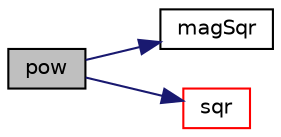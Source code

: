digraph "pow"
{
  bgcolor="transparent";
  edge [fontname="Helvetica",fontsize="10",labelfontname="Helvetica",labelfontsize="10"];
  node [fontname="Helvetica",fontsize="10",shape=record];
  rankdir="LR";
  Node142489 [label="pow",height=0.2,width=0.4,color="black", fillcolor="grey75", style="filled", fontcolor="black"];
  Node142489 -> Node142490 [color="midnightblue",fontsize="10",style="solid",fontname="Helvetica"];
  Node142490 [label="magSqr",height=0.2,width=0.4,color="black",URL="$a21851.html#ae6fff2c6981e6d9618aa5038e69def6e"];
  Node142489 -> Node142491 [color="midnightblue",fontsize="10",style="solid",fontname="Helvetica"];
  Node142491 [label="sqr",height=0.2,width=0.4,color="red",URL="$a21851.html#a277dc11c581d53826ab5090b08f3b17b"];
}
